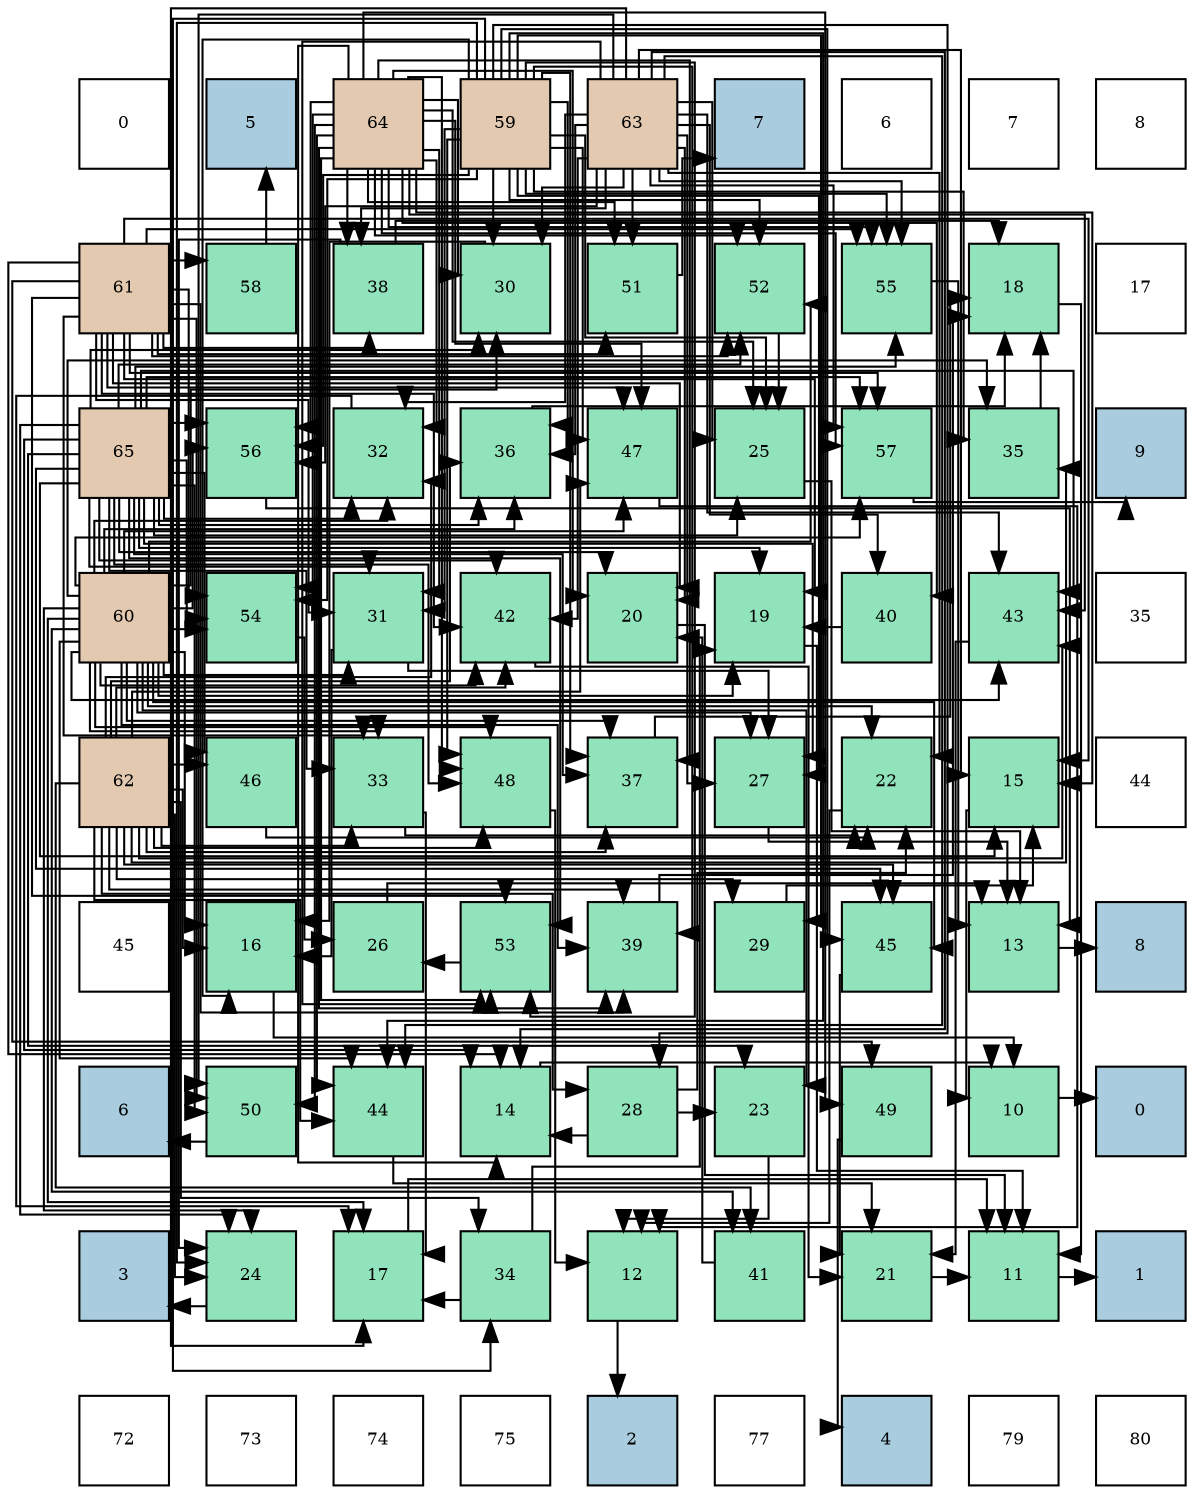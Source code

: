 digraph layout{
 rankdir=TB;
 splines=ortho;
 node [style=filled shape=square fixedsize=true width=0.6];
0[label="0", fontsize=8, fillcolor="#ffffff"];
1[label="5", fontsize=8, fillcolor="#a9ccde"];
2[label="64", fontsize=8, fillcolor="#e3c9af"];
3[label="59", fontsize=8, fillcolor="#e3c9af"];
4[label="63", fontsize=8, fillcolor="#e3c9af"];
5[label="7", fontsize=8, fillcolor="#a9ccde"];
6[label="6", fontsize=8, fillcolor="#ffffff"];
7[label="7", fontsize=8, fillcolor="#ffffff"];
8[label="8", fontsize=8, fillcolor="#ffffff"];
9[label="61", fontsize=8, fillcolor="#e3c9af"];
10[label="58", fontsize=8, fillcolor="#91e3bb"];
11[label="38", fontsize=8, fillcolor="#91e3bb"];
12[label="30", fontsize=8, fillcolor="#91e3bb"];
13[label="51", fontsize=8, fillcolor="#91e3bb"];
14[label="52", fontsize=8, fillcolor="#91e3bb"];
15[label="55", fontsize=8, fillcolor="#91e3bb"];
16[label="18", fontsize=8, fillcolor="#91e3bb"];
17[label="17", fontsize=8, fillcolor="#ffffff"];
18[label="65", fontsize=8, fillcolor="#e3c9af"];
19[label="56", fontsize=8, fillcolor="#91e3bb"];
20[label="32", fontsize=8, fillcolor="#91e3bb"];
21[label="36", fontsize=8, fillcolor="#91e3bb"];
22[label="47", fontsize=8, fillcolor="#91e3bb"];
23[label="25", fontsize=8, fillcolor="#91e3bb"];
24[label="57", fontsize=8, fillcolor="#91e3bb"];
25[label="35", fontsize=8, fillcolor="#91e3bb"];
26[label="9", fontsize=8, fillcolor="#a9ccde"];
27[label="60", fontsize=8, fillcolor="#e3c9af"];
28[label="54", fontsize=8, fillcolor="#91e3bb"];
29[label="31", fontsize=8, fillcolor="#91e3bb"];
30[label="42", fontsize=8, fillcolor="#91e3bb"];
31[label="20", fontsize=8, fillcolor="#91e3bb"];
32[label="19", fontsize=8, fillcolor="#91e3bb"];
33[label="40", fontsize=8, fillcolor="#91e3bb"];
34[label="43", fontsize=8, fillcolor="#91e3bb"];
35[label="35", fontsize=8, fillcolor="#ffffff"];
36[label="62", fontsize=8, fillcolor="#e3c9af"];
37[label="46", fontsize=8, fillcolor="#91e3bb"];
38[label="33", fontsize=8, fillcolor="#91e3bb"];
39[label="48", fontsize=8, fillcolor="#91e3bb"];
40[label="37", fontsize=8, fillcolor="#91e3bb"];
41[label="27", fontsize=8, fillcolor="#91e3bb"];
42[label="22", fontsize=8, fillcolor="#91e3bb"];
43[label="15", fontsize=8, fillcolor="#91e3bb"];
44[label="44", fontsize=8, fillcolor="#ffffff"];
45[label="45", fontsize=8, fillcolor="#ffffff"];
46[label="16", fontsize=8, fillcolor="#91e3bb"];
47[label="26", fontsize=8, fillcolor="#91e3bb"];
48[label="53", fontsize=8, fillcolor="#91e3bb"];
49[label="39", fontsize=8, fillcolor="#91e3bb"];
50[label="29", fontsize=8, fillcolor="#91e3bb"];
51[label="45", fontsize=8, fillcolor="#91e3bb"];
52[label="13", fontsize=8, fillcolor="#91e3bb"];
53[label="8", fontsize=8, fillcolor="#a9ccde"];
54[label="6", fontsize=8, fillcolor="#a9ccde"];
55[label="50", fontsize=8, fillcolor="#91e3bb"];
56[label="44", fontsize=8, fillcolor="#91e3bb"];
57[label="14", fontsize=8, fillcolor="#91e3bb"];
58[label="28", fontsize=8, fillcolor="#91e3bb"];
59[label="23", fontsize=8, fillcolor="#91e3bb"];
60[label="49", fontsize=8, fillcolor="#91e3bb"];
61[label="10", fontsize=8, fillcolor="#91e3bb"];
62[label="0", fontsize=8, fillcolor="#a9ccde"];
63[label="3", fontsize=8, fillcolor="#a9ccde"];
64[label="24", fontsize=8, fillcolor="#91e3bb"];
65[label="17", fontsize=8, fillcolor="#91e3bb"];
66[label="34", fontsize=8, fillcolor="#91e3bb"];
67[label="12", fontsize=8, fillcolor="#91e3bb"];
68[label="41", fontsize=8, fillcolor="#91e3bb"];
69[label="21", fontsize=8, fillcolor="#91e3bb"];
70[label="11", fontsize=8, fillcolor="#91e3bb"];
71[label="1", fontsize=8, fillcolor="#a9ccde"];
72[label="72", fontsize=8, fillcolor="#ffffff"];
73[label="73", fontsize=8, fillcolor="#ffffff"];
74[label="74", fontsize=8, fillcolor="#ffffff"];
75[label="75", fontsize=8, fillcolor="#ffffff"];
76[label="2", fontsize=8, fillcolor="#a9ccde"];
77[label="77", fontsize=8, fillcolor="#ffffff"];
78[label="4", fontsize=8, fillcolor="#a9ccde"];
79[label="79", fontsize=8, fillcolor="#ffffff"];
80[label="80", fontsize=8, fillcolor="#ffffff"];
edge [constraint=false, style=vis];61 -> 62;
70 -> 71;
67 -> 76;
52 -> 53;
57 -> 61;
43 -> 61;
46 -> 61;
65 -> 70;
16 -> 70;
32 -> 70;
31 -> 70;
69 -> 70;
42 -> 67;
59 -> 67;
64 -> 63;
23 -> 52;
47 -> 52;
41 -> 52;
58 -> 57;
58 -> 42;
58 -> 59;
50 -> 43;
12 -> 46;
29 -> 46;
29 -> 41;
20 -> 65;
38 -> 65;
38 -> 42;
66 -> 65;
66 -> 32;
25 -> 16;
21 -> 16;
40 -> 16;
11 -> 16;
11 -> 64;
49 -> 16;
33 -> 32;
68 -> 31;
30 -> 69;
34 -> 69;
56 -> 69;
51 -> 69;
37 -> 42;
22 -> 67;
39 -> 67;
60 -> 78;
55 -> 54;
13 -> 5;
14 -> 23;
48 -> 47;
28 -> 47;
15 -> 52;
19 -> 52;
24 -> 26;
10 -> 1;
3 -> 46;
3 -> 64;
3 -> 23;
3 -> 41;
3 -> 58;
3 -> 50;
3 -> 12;
3 -> 29;
3 -> 66;
3 -> 25;
3 -> 21;
3 -> 40;
3 -> 49;
3 -> 56;
3 -> 51;
3 -> 22;
3 -> 39;
3 -> 14;
3 -> 48;
3 -> 28;
3 -> 15;
3 -> 19;
27 -> 46;
27 -> 65;
27 -> 32;
27 -> 42;
27 -> 59;
27 -> 64;
27 -> 41;
27 -> 12;
27 -> 29;
27 -> 20;
27 -> 38;
27 -> 25;
27 -> 21;
27 -> 40;
27 -> 49;
27 -> 68;
27 -> 30;
27 -> 34;
27 -> 56;
27 -> 51;
27 -> 22;
27 -> 39;
27 -> 14;
27 -> 28;
27 -> 19;
27 -> 24;
9 -> 57;
9 -> 43;
9 -> 32;
9 -> 31;
9 -> 29;
9 -> 38;
9 -> 11;
9 -> 49;
9 -> 30;
9 -> 22;
9 -> 60;
9 -> 55;
9 -> 13;
9 -> 14;
9 -> 48;
9 -> 28;
9 -> 15;
9 -> 24;
9 -> 10;
36 -> 46;
36 -> 64;
36 -> 58;
36 -> 50;
36 -> 20;
36 -> 38;
36 -> 66;
36 -> 25;
36 -> 21;
36 -> 40;
36 -> 49;
36 -> 68;
36 -> 30;
36 -> 34;
36 -> 56;
36 -> 51;
36 -> 37;
36 -> 22;
36 -> 39;
4 -> 57;
4 -> 43;
4 -> 65;
4 -> 31;
4 -> 42;
4 -> 23;
4 -> 41;
4 -> 12;
4 -> 20;
4 -> 21;
4 -> 11;
4 -> 33;
4 -> 30;
4 -> 34;
4 -> 56;
4 -> 55;
4 -> 13;
4 -> 48;
4 -> 15;
4 -> 19;
4 -> 24;
2 -> 57;
2 -> 43;
2 -> 31;
2 -> 23;
2 -> 12;
2 -> 29;
2 -> 20;
2 -> 40;
2 -> 11;
2 -> 49;
2 -> 33;
2 -> 34;
2 -> 56;
2 -> 22;
2 -> 39;
2 -> 60;
2 -> 55;
2 -> 13;
2 -> 14;
2 -> 48;
2 -> 28;
2 -> 15;
2 -> 19;
2 -> 24;
18 -> 57;
18 -> 43;
18 -> 32;
18 -> 31;
18 -> 59;
18 -> 64;
18 -> 23;
18 -> 41;
18 -> 12;
18 -> 29;
18 -> 20;
18 -> 38;
18 -> 21;
18 -> 40;
18 -> 30;
18 -> 34;
18 -> 51;
18 -> 37;
18 -> 39;
18 -> 55;
18 -> 14;
18 -> 48;
18 -> 28;
18 -> 15;
18 -> 19;
18 -> 24;
edge [constraint=true, style=invis];
0 -> 9 -> 18 -> 27 -> 36 -> 45 -> 54 -> 63 -> 72;
1 -> 10 -> 19 -> 28 -> 37 -> 46 -> 55 -> 64 -> 73;
2 -> 11 -> 20 -> 29 -> 38 -> 47 -> 56 -> 65 -> 74;
3 -> 12 -> 21 -> 30 -> 39 -> 48 -> 57 -> 66 -> 75;
4 -> 13 -> 22 -> 31 -> 40 -> 49 -> 58 -> 67 -> 76;
5 -> 14 -> 23 -> 32 -> 41 -> 50 -> 59 -> 68 -> 77;
6 -> 15 -> 24 -> 33 -> 42 -> 51 -> 60 -> 69 -> 78;
7 -> 16 -> 25 -> 34 -> 43 -> 52 -> 61 -> 70 -> 79;
8 -> 17 -> 26 -> 35 -> 44 -> 53 -> 62 -> 71 -> 80;
rank = same {0 -> 1 -> 2 -> 3 -> 4 -> 5 -> 6 -> 7 -> 8};
rank = same {9 -> 10 -> 11 -> 12 -> 13 -> 14 -> 15 -> 16 -> 17};
rank = same {18 -> 19 -> 20 -> 21 -> 22 -> 23 -> 24 -> 25 -> 26};
rank = same {27 -> 28 -> 29 -> 30 -> 31 -> 32 -> 33 -> 34 -> 35};
rank = same {36 -> 37 -> 38 -> 39 -> 40 -> 41 -> 42 -> 43 -> 44};
rank = same {45 -> 46 -> 47 -> 48 -> 49 -> 50 -> 51 -> 52 -> 53};
rank = same {54 -> 55 -> 56 -> 57 -> 58 -> 59 -> 60 -> 61 -> 62};
rank = same {63 -> 64 -> 65 -> 66 -> 67 -> 68 -> 69 -> 70 -> 71};
rank = same {72 -> 73 -> 74 -> 75 -> 76 -> 77 -> 78 -> 79 -> 80};
}